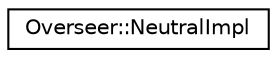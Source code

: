 digraph "Graphical Class Hierarchy"
{
  edge [fontname="Helvetica",fontsize="10",labelfontname="Helvetica",labelfontsize="10"];
  node [fontname="Helvetica",fontsize="10",shape=record];
  rankdir="LR";
  Node0 [label="Overseer::NeutralImpl",height=0.2,width=0.4,color="black", fillcolor="white", style="filled",URL="$structOverseer_1_1NeutralImpl.html",tooltip="Used to find neutral objects on the map. "];
}
